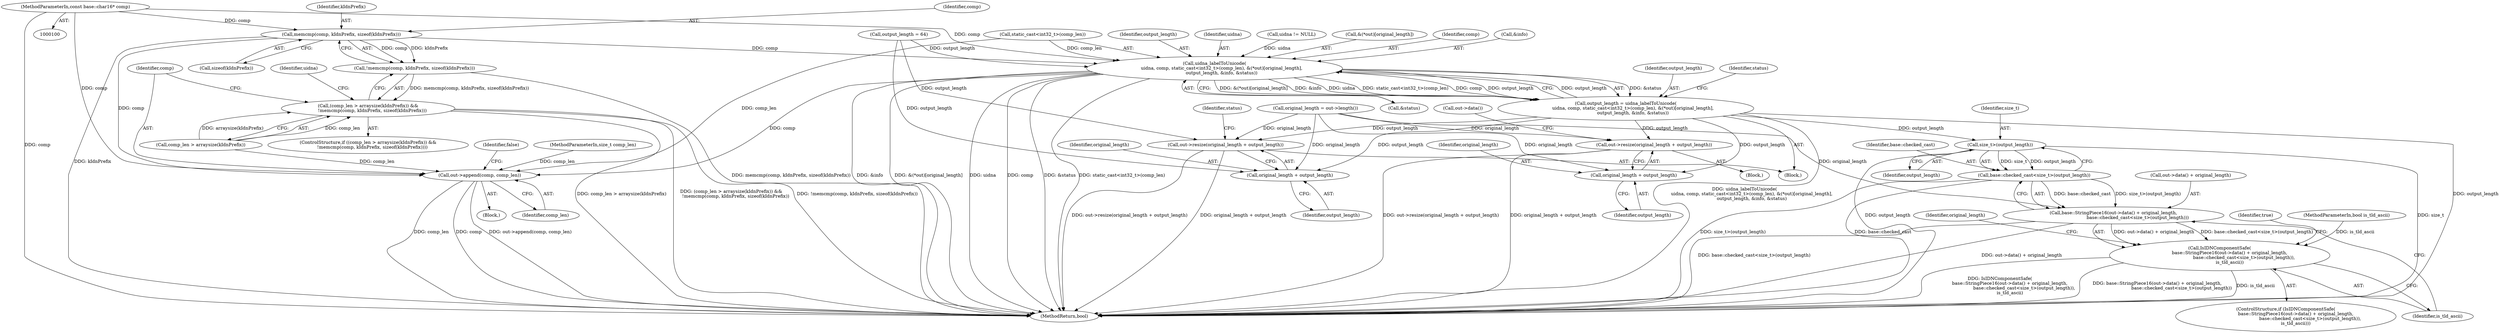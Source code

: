 digraph "0_Chrome_08cb718ba7c3961c1006176c9faba0a5841ec792_1@API" {
"1000124" [label="(Call,memcmp(comp, kIdnPrefix, sizeof(kIdnPrefix)))"];
"1000101" [label="(MethodParameterIn,const base::char16* comp)"];
"1000123" [label="(Call,!memcmp(comp, kIdnPrefix, sizeof(kIdnPrefix)))"];
"1000118" [label="(Call,(comp_len > arraysize(kIdnPrefix)) &&\n      !memcmp(comp, kIdnPrefix, sizeof(kIdnPrefix)))"];
"1000164" [label="(Call,uidna_labelToUnicode(\n          uidna, comp, static_cast<int32_t>(comp_len), &(*out)[original_length],\n          output_length, &info, &status))"];
"1000162" [label="(Call,output_length = uidna_labelToUnicode(\n          uidna, comp, static_cast<int32_t>(comp_len), &(*out)[original_length],\n          output_length, &info, &status))"];
"1000155" [label="(Call,out->resize(original_length + output_length))"];
"1000156" [label="(Call,original_length + output_length)"];
"1000199" [label="(Call,out->resize(original_length + output_length))"];
"1000200" [label="(Call,original_length + output_length)"];
"1000211" [label="(Call,size_t>(output_length))"];
"1000209" [label="(Call,base::checked_cast<size_t>(output_length))"];
"1000205" [label="(Call,base::StringPiece16(out->data() + original_length,\n                                  base::checked_cast<size_t>(output_length)))"];
"1000204" [label="(Call,IsIDNComponentSafe(\n              base::StringPiece16(out->data() + original_length,\n                                  base::checked_cast<size_t>(output_length)),\n              is_tld_ascii))"];
"1000219" [label="(Call,out->append(comp, comp_len))"];
"1000158" [label="(Identifier,output_length)"];
"1000221" [label="(Identifier,comp_len)"];
"1000198" [label="(Block,)"];
"1000209" [label="(Call,base::checked_cast<size_t>(output_length))"];
"1000163" [label="(Identifier,output_length)"];
"1000199" [label="(Call,out->resize(original_length + output_length))"];
"1000212" [label="(Identifier,size_t)"];
"1000175" [label="(Identifier,output_length)"];
"1000126" [label="(Identifier,kIdnPrefix)"];
"1000160" [label="(Identifier,status)"];
"1000218" [label="(Identifier,original_length)"];
"1000178" [label="(Call,&status)"];
"1000211" [label="(Call,size_t>(output_length))"];
"1000200" [label="(Call,original_length + output_length)"];
"1000205" [label="(Call,base::StringPiece16(out->data() + original_length,\n                                  base::checked_cast<size_t>(output_length)))"];
"1000123" [label="(Call,!memcmp(comp, kIdnPrefix, sizeof(kIdnPrefix)))"];
"1000182" [label="(Identifier,status)"];
"1000219" [label="(Call,out->append(comp, comp_len))"];
"1000156" [label="(Call,original_length + output_length)"];
"1000118" [label="(Call,(comp_len > arraysize(kIdnPrefix)) &&\n      !memcmp(comp, kIdnPrefix, sizeof(kIdnPrefix)))"];
"1000141" [label="(Call,original_length = out->length())"];
"1000214" [label="(Identifier,is_tld_ascii)"];
"1000155" [label="(Call,out->resize(original_length + output_length))"];
"1000216" [label="(Identifier,true)"];
"1000162" [label="(Call,output_length = uidna_labelToUnicode(\n          uidna, comp, static_cast<int32_t>(comp_len), &(*out)[original_length],\n          output_length, &info, &status))"];
"1000102" [label="(MethodParameterIn,size_t comp_len)"];
"1000165" [label="(Identifier,uidna)"];
"1000213" [label="(Identifier,output_length)"];
"1000137" [label="(Call,uidna != NULL)"];
"1000202" [label="(Identifier,output_length)"];
"1000201" [label="(Identifier,original_length)"];
"1000223" [label="(Identifier,false)"];
"1000125" [label="(Identifier,comp)"];
"1000105" [label="(Block,)"];
"1000206" [label="(Call,out->data() + original_length)"];
"1000224" [label="(MethodReturn,bool)"];
"1000170" [label="(Call,&(*out)[original_length])"];
"1000103" [label="(MethodParameterIn,bool is_tld_ascii)"];
"1000166" [label="(Identifier,comp)"];
"1000124" [label="(Call,memcmp(comp, kIdnPrefix, sizeof(kIdnPrefix)))"];
"1000164" [label="(Call,uidna_labelToUnicode(\n          uidna, comp, static_cast<int32_t>(comp_len), &(*out)[original_length],\n          output_length, &info, &status))"];
"1000117" [label="(ControlStructure,if ((comp_len > arraysize(kIdnPrefix)) &&\n      !memcmp(comp, kIdnPrefix, sizeof(kIdnPrefix))))"];
"1000176" [label="(Call,&info)"];
"1000157" [label="(Identifier,original_length)"];
"1000119" [label="(Call,comp_len > arraysize(kIdnPrefix))"];
"1000145" [label="(Call,output_length = 64)"];
"1000220" [label="(Identifier,comp)"];
"1000127" [label="(Call,sizeof(kIdnPrefix))"];
"1000207" [label="(Call,out->data())"];
"1000101" [label="(MethodParameterIn,const base::char16* comp)"];
"1000132" [label="(Identifier,uidna)"];
"1000204" [label="(Call,IsIDNComponentSafe(\n              base::StringPiece16(out->data() + original_length,\n                                  base::checked_cast<size_t>(output_length)),\n              is_tld_ascii))"];
"1000203" [label="(ControlStructure,if (IsIDNComponentSafe(\n              base::StringPiece16(out->data() + original_length,\n                                  base::checked_cast<size_t>(output_length)),\n              is_tld_ascii)))"];
"1000154" [label="(Block,)"];
"1000167" [label="(Call,static_cast<int32_t>(comp_len))"];
"1000210" [label="(Identifier,base::checked_cast)"];
"1000124" -> "1000123"  [label="AST: "];
"1000124" -> "1000127"  [label="CFG: "];
"1000125" -> "1000124"  [label="AST: "];
"1000126" -> "1000124"  [label="AST: "];
"1000127" -> "1000124"  [label="AST: "];
"1000123" -> "1000124"  [label="CFG: "];
"1000124" -> "1000224"  [label="DDG: kIdnPrefix"];
"1000124" -> "1000123"  [label="DDG: comp"];
"1000124" -> "1000123"  [label="DDG: kIdnPrefix"];
"1000101" -> "1000124"  [label="DDG: comp"];
"1000124" -> "1000164"  [label="DDG: comp"];
"1000124" -> "1000219"  [label="DDG: comp"];
"1000101" -> "1000100"  [label="AST: "];
"1000101" -> "1000224"  [label="DDG: comp"];
"1000101" -> "1000164"  [label="DDG: comp"];
"1000101" -> "1000219"  [label="DDG: comp"];
"1000123" -> "1000118"  [label="AST: "];
"1000118" -> "1000123"  [label="CFG: "];
"1000123" -> "1000224"  [label="DDG: memcmp(comp, kIdnPrefix, sizeof(kIdnPrefix))"];
"1000123" -> "1000118"  [label="DDG: memcmp(comp, kIdnPrefix, sizeof(kIdnPrefix))"];
"1000118" -> "1000117"  [label="AST: "];
"1000118" -> "1000119"  [label="CFG: "];
"1000119" -> "1000118"  [label="AST: "];
"1000132" -> "1000118"  [label="CFG: "];
"1000220" -> "1000118"  [label="CFG: "];
"1000118" -> "1000224"  [label="DDG: (comp_len > arraysize(kIdnPrefix)) &&\n      !memcmp(comp, kIdnPrefix, sizeof(kIdnPrefix))"];
"1000118" -> "1000224"  [label="DDG: !memcmp(comp, kIdnPrefix, sizeof(kIdnPrefix))"];
"1000118" -> "1000224"  [label="DDG: comp_len > arraysize(kIdnPrefix)"];
"1000119" -> "1000118"  [label="DDG: comp_len"];
"1000119" -> "1000118"  [label="DDG: arraysize(kIdnPrefix)"];
"1000164" -> "1000162"  [label="AST: "];
"1000164" -> "1000178"  [label="CFG: "];
"1000165" -> "1000164"  [label="AST: "];
"1000166" -> "1000164"  [label="AST: "];
"1000167" -> "1000164"  [label="AST: "];
"1000170" -> "1000164"  [label="AST: "];
"1000175" -> "1000164"  [label="AST: "];
"1000176" -> "1000164"  [label="AST: "];
"1000178" -> "1000164"  [label="AST: "];
"1000162" -> "1000164"  [label="CFG: "];
"1000164" -> "1000224"  [label="DDG: comp"];
"1000164" -> "1000224"  [label="DDG: &status"];
"1000164" -> "1000224"  [label="DDG: static_cast<int32_t>(comp_len)"];
"1000164" -> "1000224"  [label="DDG: &info"];
"1000164" -> "1000224"  [label="DDG: &(*out)[original_length]"];
"1000164" -> "1000224"  [label="DDG: uidna"];
"1000164" -> "1000162"  [label="DDG: &status"];
"1000164" -> "1000162"  [label="DDG: &(*out)[original_length]"];
"1000164" -> "1000162"  [label="DDG: &info"];
"1000164" -> "1000162"  [label="DDG: uidna"];
"1000164" -> "1000162"  [label="DDG: static_cast<int32_t>(comp_len)"];
"1000164" -> "1000162"  [label="DDG: comp"];
"1000164" -> "1000162"  [label="DDG: output_length"];
"1000137" -> "1000164"  [label="DDG: uidna"];
"1000167" -> "1000164"  [label="DDG: comp_len"];
"1000162" -> "1000164"  [label="DDG: output_length"];
"1000145" -> "1000164"  [label="DDG: output_length"];
"1000164" -> "1000219"  [label="DDG: comp"];
"1000162" -> "1000154"  [label="AST: "];
"1000163" -> "1000162"  [label="AST: "];
"1000182" -> "1000162"  [label="CFG: "];
"1000162" -> "1000224"  [label="DDG: uidna_labelToUnicode(\n          uidna, comp, static_cast<int32_t>(comp_len), &(*out)[original_length],\n          output_length, &info, &status)"];
"1000162" -> "1000224"  [label="DDG: output_length"];
"1000162" -> "1000155"  [label="DDG: output_length"];
"1000162" -> "1000156"  [label="DDG: output_length"];
"1000162" -> "1000199"  [label="DDG: output_length"];
"1000162" -> "1000200"  [label="DDG: output_length"];
"1000162" -> "1000211"  [label="DDG: output_length"];
"1000155" -> "1000154"  [label="AST: "];
"1000155" -> "1000156"  [label="CFG: "];
"1000156" -> "1000155"  [label="AST: "];
"1000160" -> "1000155"  [label="CFG: "];
"1000155" -> "1000224"  [label="DDG: original_length + output_length"];
"1000155" -> "1000224"  [label="DDG: out->resize(original_length + output_length)"];
"1000141" -> "1000155"  [label="DDG: original_length"];
"1000145" -> "1000155"  [label="DDG: output_length"];
"1000156" -> "1000158"  [label="CFG: "];
"1000157" -> "1000156"  [label="AST: "];
"1000158" -> "1000156"  [label="AST: "];
"1000141" -> "1000156"  [label="DDG: original_length"];
"1000145" -> "1000156"  [label="DDG: output_length"];
"1000199" -> "1000198"  [label="AST: "];
"1000199" -> "1000200"  [label="CFG: "];
"1000200" -> "1000199"  [label="AST: "];
"1000207" -> "1000199"  [label="CFG: "];
"1000199" -> "1000224"  [label="DDG: original_length + output_length"];
"1000199" -> "1000224"  [label="DDG: out->resize(original_length + output_length)"];
"1000141" -> "1000199"  [label="DDG: original_length"];
"1000200" -> "1000202"  [label="CFG: "];
"1000201" -> "1000200"  [label="AST: "];
"1000202" -> "1000200"  [label="AST: "];
"1000141" -> "1000200"  [label="DDG: original_length"];
"1000211" -> "1000209"  [label="AST: "];
"1000211" -> "1000213"  [label="CFG: "];
"1000212" -> "1000211"  [label="AST: "];
"1000213" -> "1000211"  [label="AST: "];
"1000209" -> "1000211"  [label="CFG: "];
"1000211" -> "1000224"  [label="DDG: size_t"];
"1000211" -> "1000224"  [label="DDG: output_length"];
"1000211" -> "1000209"  [label="DDG: size_t"];
"1000211" -> "1000209"  [label="DDG: output_length"];
"1000209" -> "1000205"  [label="AST: "];
"1000210" -> "1000209"  [label="AST: "];
"1000205" -> "1000209"  [label="CFG: "];
"1000209" -> "1000224"  [label="DDG: base::checked_cast"];
"1000209" -> "1000224"  [label="DDG: size_t>(output_length)"];
"1000209" -> "1000205"  [label="DDG: base::checked_cast"];
"1000209" -> "1000205"  [label="DDG: size_t>(output_length)"];
"1000205" -> "1000204"  [label="AST: "];
"1000206" -> "1000205"  [label="AST: "];
"1000214" -> "1000205"  [label="CFG: "];
"1000205" -> "1000224"  [label="DDG: base::checked_cast<size_t>(output_length)"];
"1000205" -> "1000224"  [label="DDG: out->data() + original_length"];
"1000205" -> "1000204"  [label="DDG: out->data() + original_length"];
"1000205" -> "1000204"  [label="DDG: base::checked_cast<size_t>(output_length)"];
"1000141" -> "1000205"  [label="DDG: original_length"];
"1000204" -> "1000203"  [label="AST: "];
"1000204" -> "1000214"  [label="CFG: "];
"1000214" -> "1000204"  [label="AST: "];
"1000216" -> "1000204"  [label="CFG: "];
"1000218" -> "1000204"  [label="CFG: "];
"1000204" -> "1000224"  [label="DDG: is_tld_ascii"];
"1000204" -> "1000224"  [label="DDG: base::StringPiece16(out->data() + original_length,\n                                  base::checked_cast<size_t>(output_length))"];
"1000204" -> "1000224"  [label="DDG: IsIDNComponentSafe(\n              base::StringPiece16(out->data() + original_length,\n                                  base::checked_cast<size_t>(output_length)),\n              is_tld_ascii)"];
"1000103" -> "1000204"  [label="DDG: is_tld_ascii"];
"1000219" -> "1000105"  [label="AST: "];
"1000219" -> "1000221"  [label="CFG: "];
"1000220" -> "1000219"  [label="AST: "];
"1000221" -> "1000219"  [label="AST: "];
"1000223" -> "1000219"  [label="CFG: "];
"1000219" -> "1000224"  [label="DDG: out->append(comp, comp_len)"];
"1000219" -> "1000224"  [label="DDG: comp_len"];
"1000219" -> "1000224"  [label="DDG: comp"];
"1000167" -> "1000219"  [label="DDG: comp_len"];
"1000119" -> "1000219"  [label="DDG: comp_len"];
"1000102" -> "1000219"  [label="DDG: comp_len"];
}
